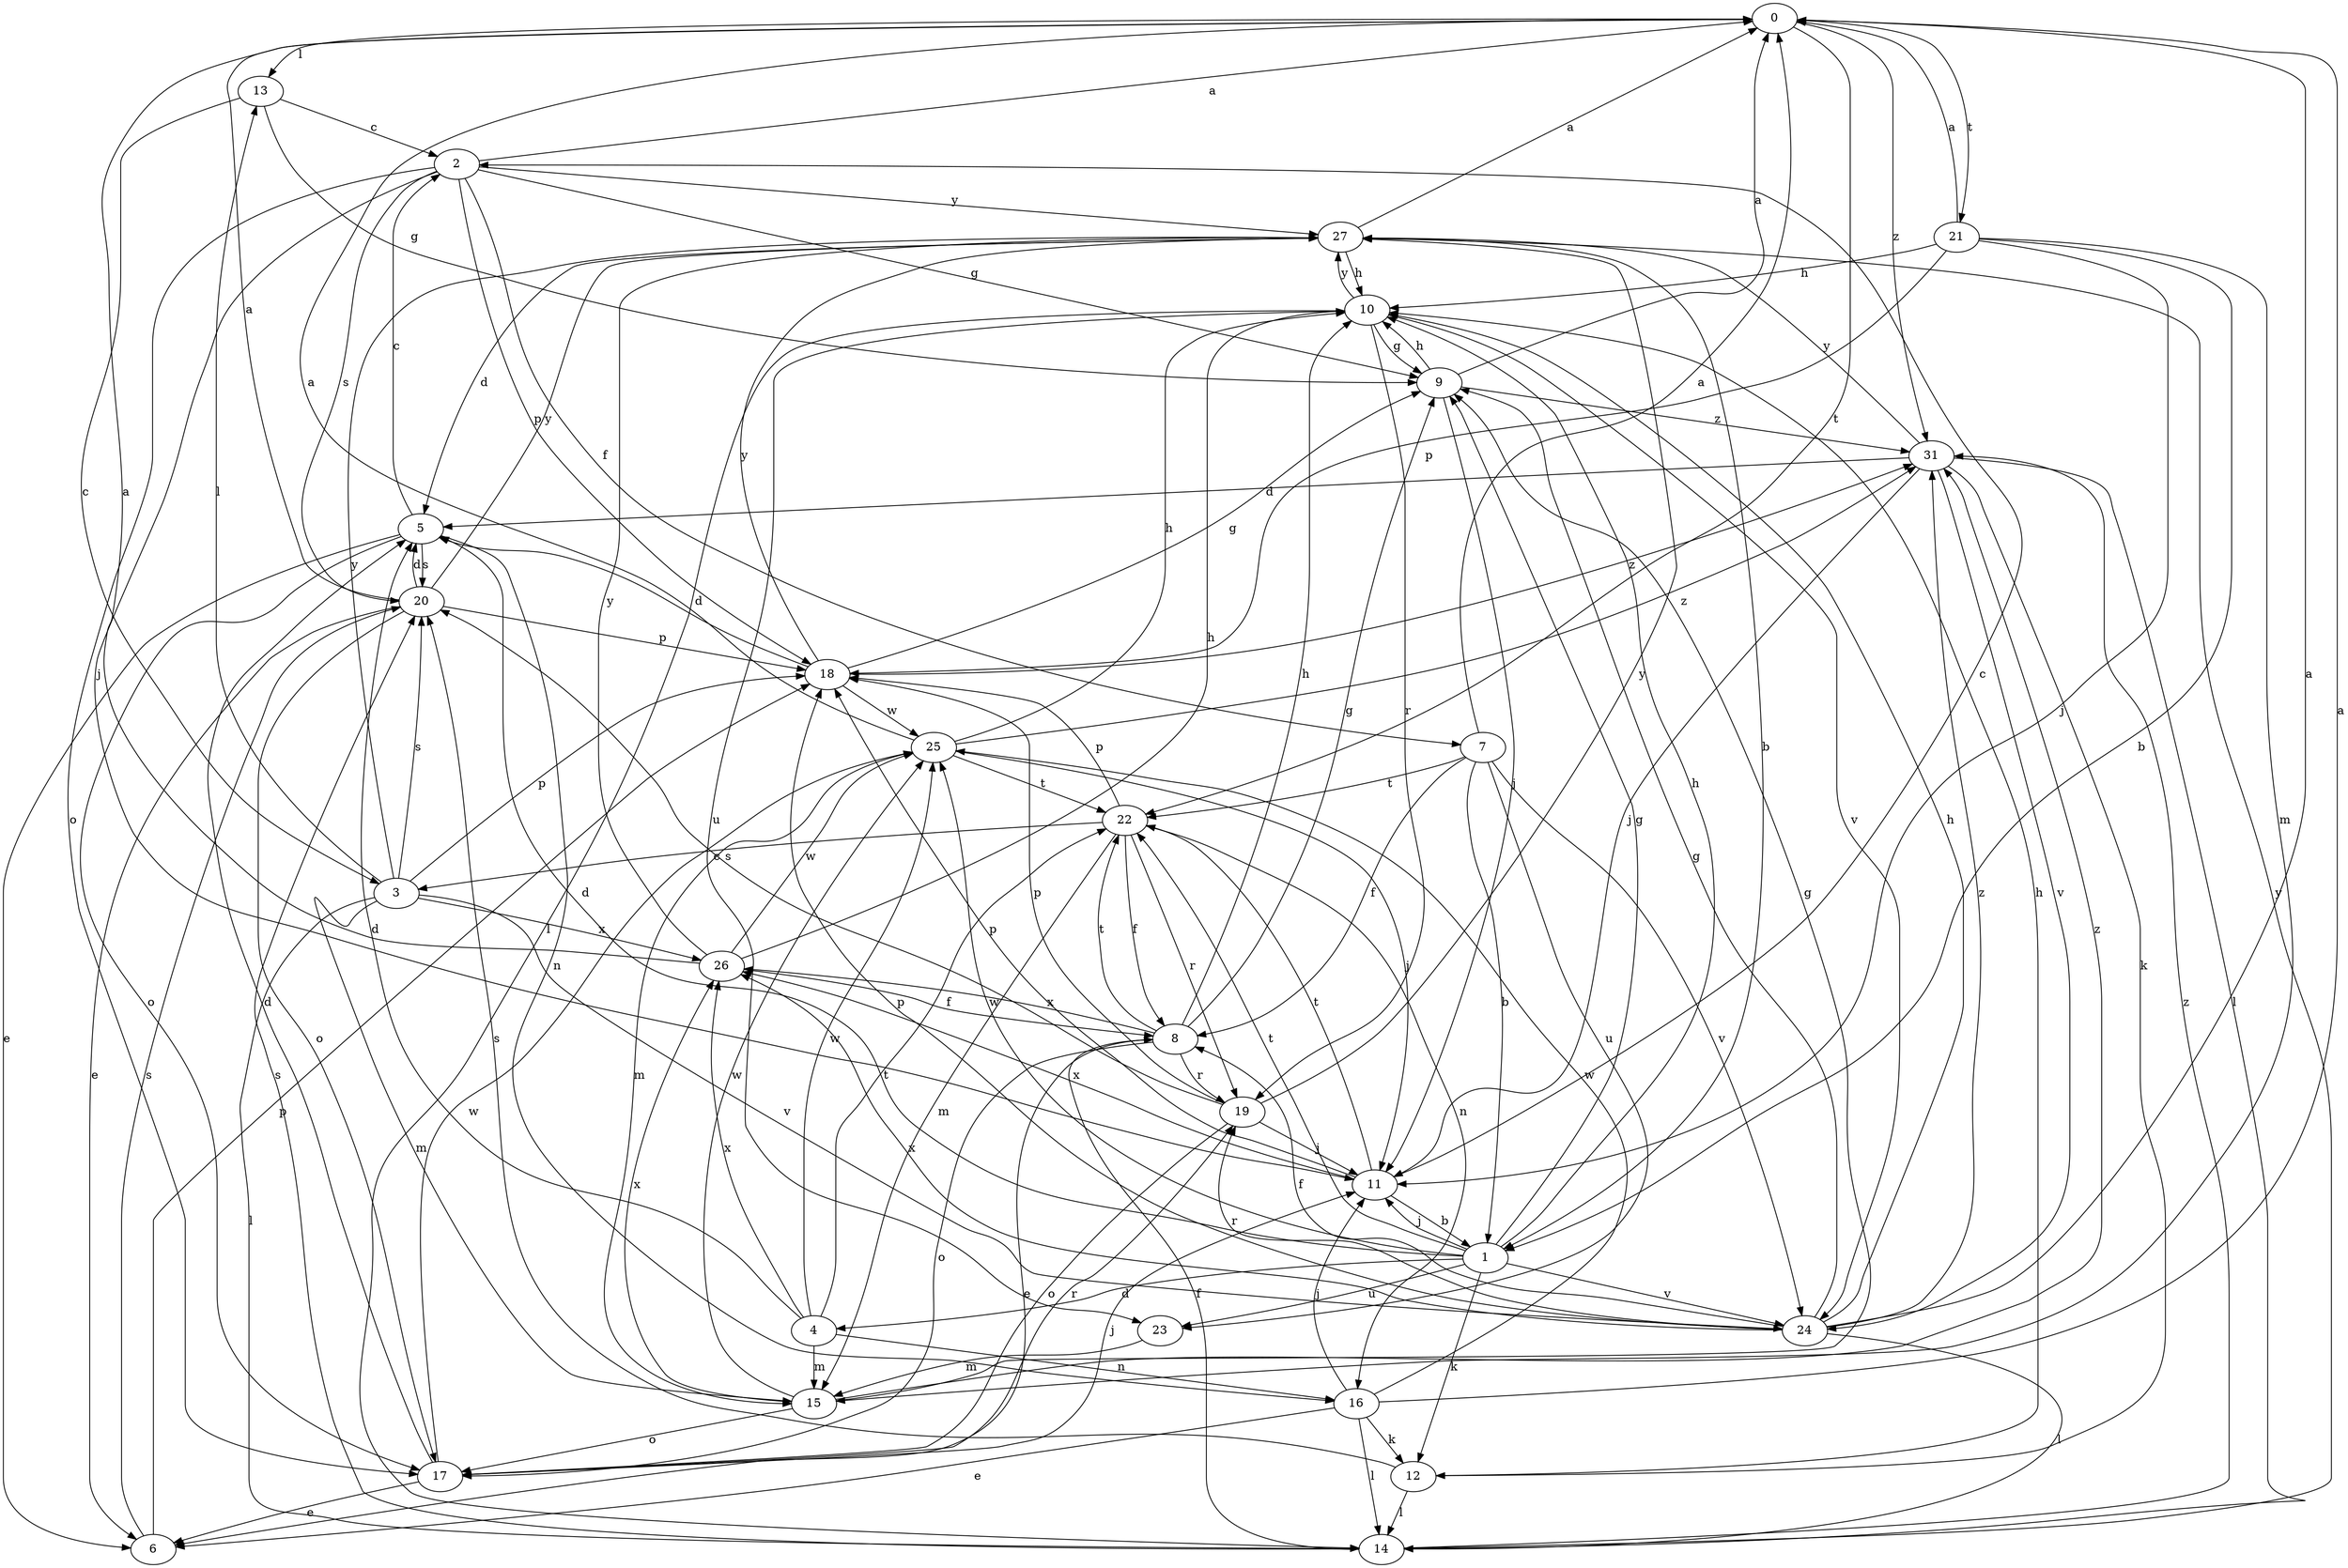 strict digraph  {
0;
1;
2;
3;
4;
5;
6;
7;
8;
9;
10;
11;
12;
13;
14;
15;
16;
17;
18;
19;
20;
21;
22;
23;
24;
25;
26;
27;
31;
0 -> 13  [label=l];
0 -> 21  [label=t];
0 -> 22  [label=t];
0 -> 31  [label=z];
1 -> 4  [label=d];
1 -> 5  [label=d];
1 -> 9  [label=g];
1 -> 10  [label=h];
1 -> 11  [label=j];
1 -> 12  [label=k];
1 -> 22  [label=t];
1 -> 23  [label=u];
1 -> 24  [label=v];
1 -> 25  [label=w];
2 -> 0  [label=a];
2 -> 7  [label=f];
2 -> 9  [label=g];
2 -> 11  [label=j];
2 -> 17  [label=o];
2 -> 18  [label=p];
2 -> 20  [label=s];
2 -> 27  [label=y];
3 -> 13  [label=l];
3 -> 14  [label=l];
3 -> 15  [label=m];
3 -> 18  [label=p];
3 -> 20  [label=s];
3 -> 24  [label=v];
3 -> 26  [label=x];
3 -> 27  [label=y];
4 -> 5  [label=d];
4 -> 15  [label=m];
4 -> 16  [label=n];
4 -> 22  [label=t];
4 -> 25  [label=w];
4 -> 26  [label=x];
5 -> 2  [label=c];
5 -> 6  [label=e];
5 -> 16  [label=n];
5 -> 17  [label=o];
5 -> 20  [label=s];
6 -> 18  [label=p];
6 -> 20  [label=s];
7 -> 0  [label=a];
7 -> 1  [label=b];
7 -> 8  [label=f];
7 -> 22  [label=t];
7 -> 23  [label=u];
7 -> 24  [label=v];
8 -> 6  [label=e];
8 -> 9  [label=g];
8 -> 10  [label=h];
8 -> 17  [label=o];
8 -> 19  [label=r];
8 -> 22  [label=t];
8 -> 26  [label=x];
9 -> 0  [label=a];
9 -> 10  [label=h];
9 -> 11  [label=j];
9 -> 31  [label=z];
10 -> 9  [label=g];
10 -> 14  [label=l];
10 -> 19  [label=r];
10 -> 23  [label=u];
10 -> 24  [label=v];
10 -> 27  [label=y];
11 -> 1  [label=b];
11 -> 2  [label=c];
11 -> 18  [label=p];
11 -> 22  [label=t];
11 -> 26  [label=x];
12 -> 10  [label=h];
12 -> 14  [label=l];
12 -> 20  [label=s];
13 -> 2  [label=c];
13 -> 3  [label=c];
13 -> 9  [label=g];
14 -> 8  [label=f];
14 -> 20  [label=s];
14 -> 27  [label=y];
14 -> 31  [label=z];
15 -> 9  [label=g];
15 -> 17  [label=o];
15 -> 25  [label=w];
15 -> 26  [label=x];
15 -> 31  [label=z];
16 -> 0  [label=a];
16 -> 6  [label=e];
16 -> 11  [label=j];
16 -> 12  [label=k];
16 -> 14  [label=l];
16 -> 25  [label=w];
17 -> 5  [label=d];
17 -> 6  [label=e];
17 -> 11  [label=j];
17 -> 19  [label=r];
17 -> 25  [label=w];
18 -> 5  [label=d];
18 -> 9  [label=g];
18 -> 25  [label=w];
18 -> 27  [label=y];
18 -> 31  [label=z];
19 -> 11  [label=j];
19 -> 17  [label=o];
19 -> 18  [label=p];
19 -> 20  [label=s];
19 -> 27  [label=y];
20 -> 0  [label=a];
20 -> 5  [label=d];
20 -> 6  [label=e];
20 -> 17  [label=o];
20 -> 18  [label=p];
20 -> 27  [label=y];
21 -> 0  [label=a];
21 -> 1  [label=b];
21 -> 10  [label=h];
21 -> 11  [label=j];
21 -> 15  [label=m];
21 -> 18  [label=p];
22 -> 3  [label=c];
22 -> 8  [label=f];
22 -> 15  [label=m];
22 -> 16  [label=n];
22 -> 18  [label=p];
22 -> 19  [label=r];
23 -> 15  [label=m];
24 -> 0  [label=a];
24 -> 8  [label=f];
24 -> 9  [label=g];
24 -> 10  [label=h];
24 -> 14  [label=l];
24 -> 18  [label=p];
24 -> 19  [label=r];
24 -> 26  [label=x];
24 -> 31  [label=z];
25 -> 0  [label=a];
25 -> 10  [label=h];
25 -> 11  [label=j];
25 -> 15  [label=m];
25 -> 22  [label=t];
25 -> 31  [label=z];
26 -> 0  [label=a];
26 -> 8  [label=f];
26 -> 10  [label=h];
26 -> 25  [label=w];
26 -> 27  [label=y];
27 -> 0  [label=a];
27 -> 1  [label=b];
27 -> 5  [label=d];
27 -> 10  [label=h];
31 -> 5  [label=d];
31 -> 11  [label=j];
31 -> 12  [label=k];
31 -> 14  [label=l];
31 -> 24  [label=v];
31 -> 27  [label=y];
}
